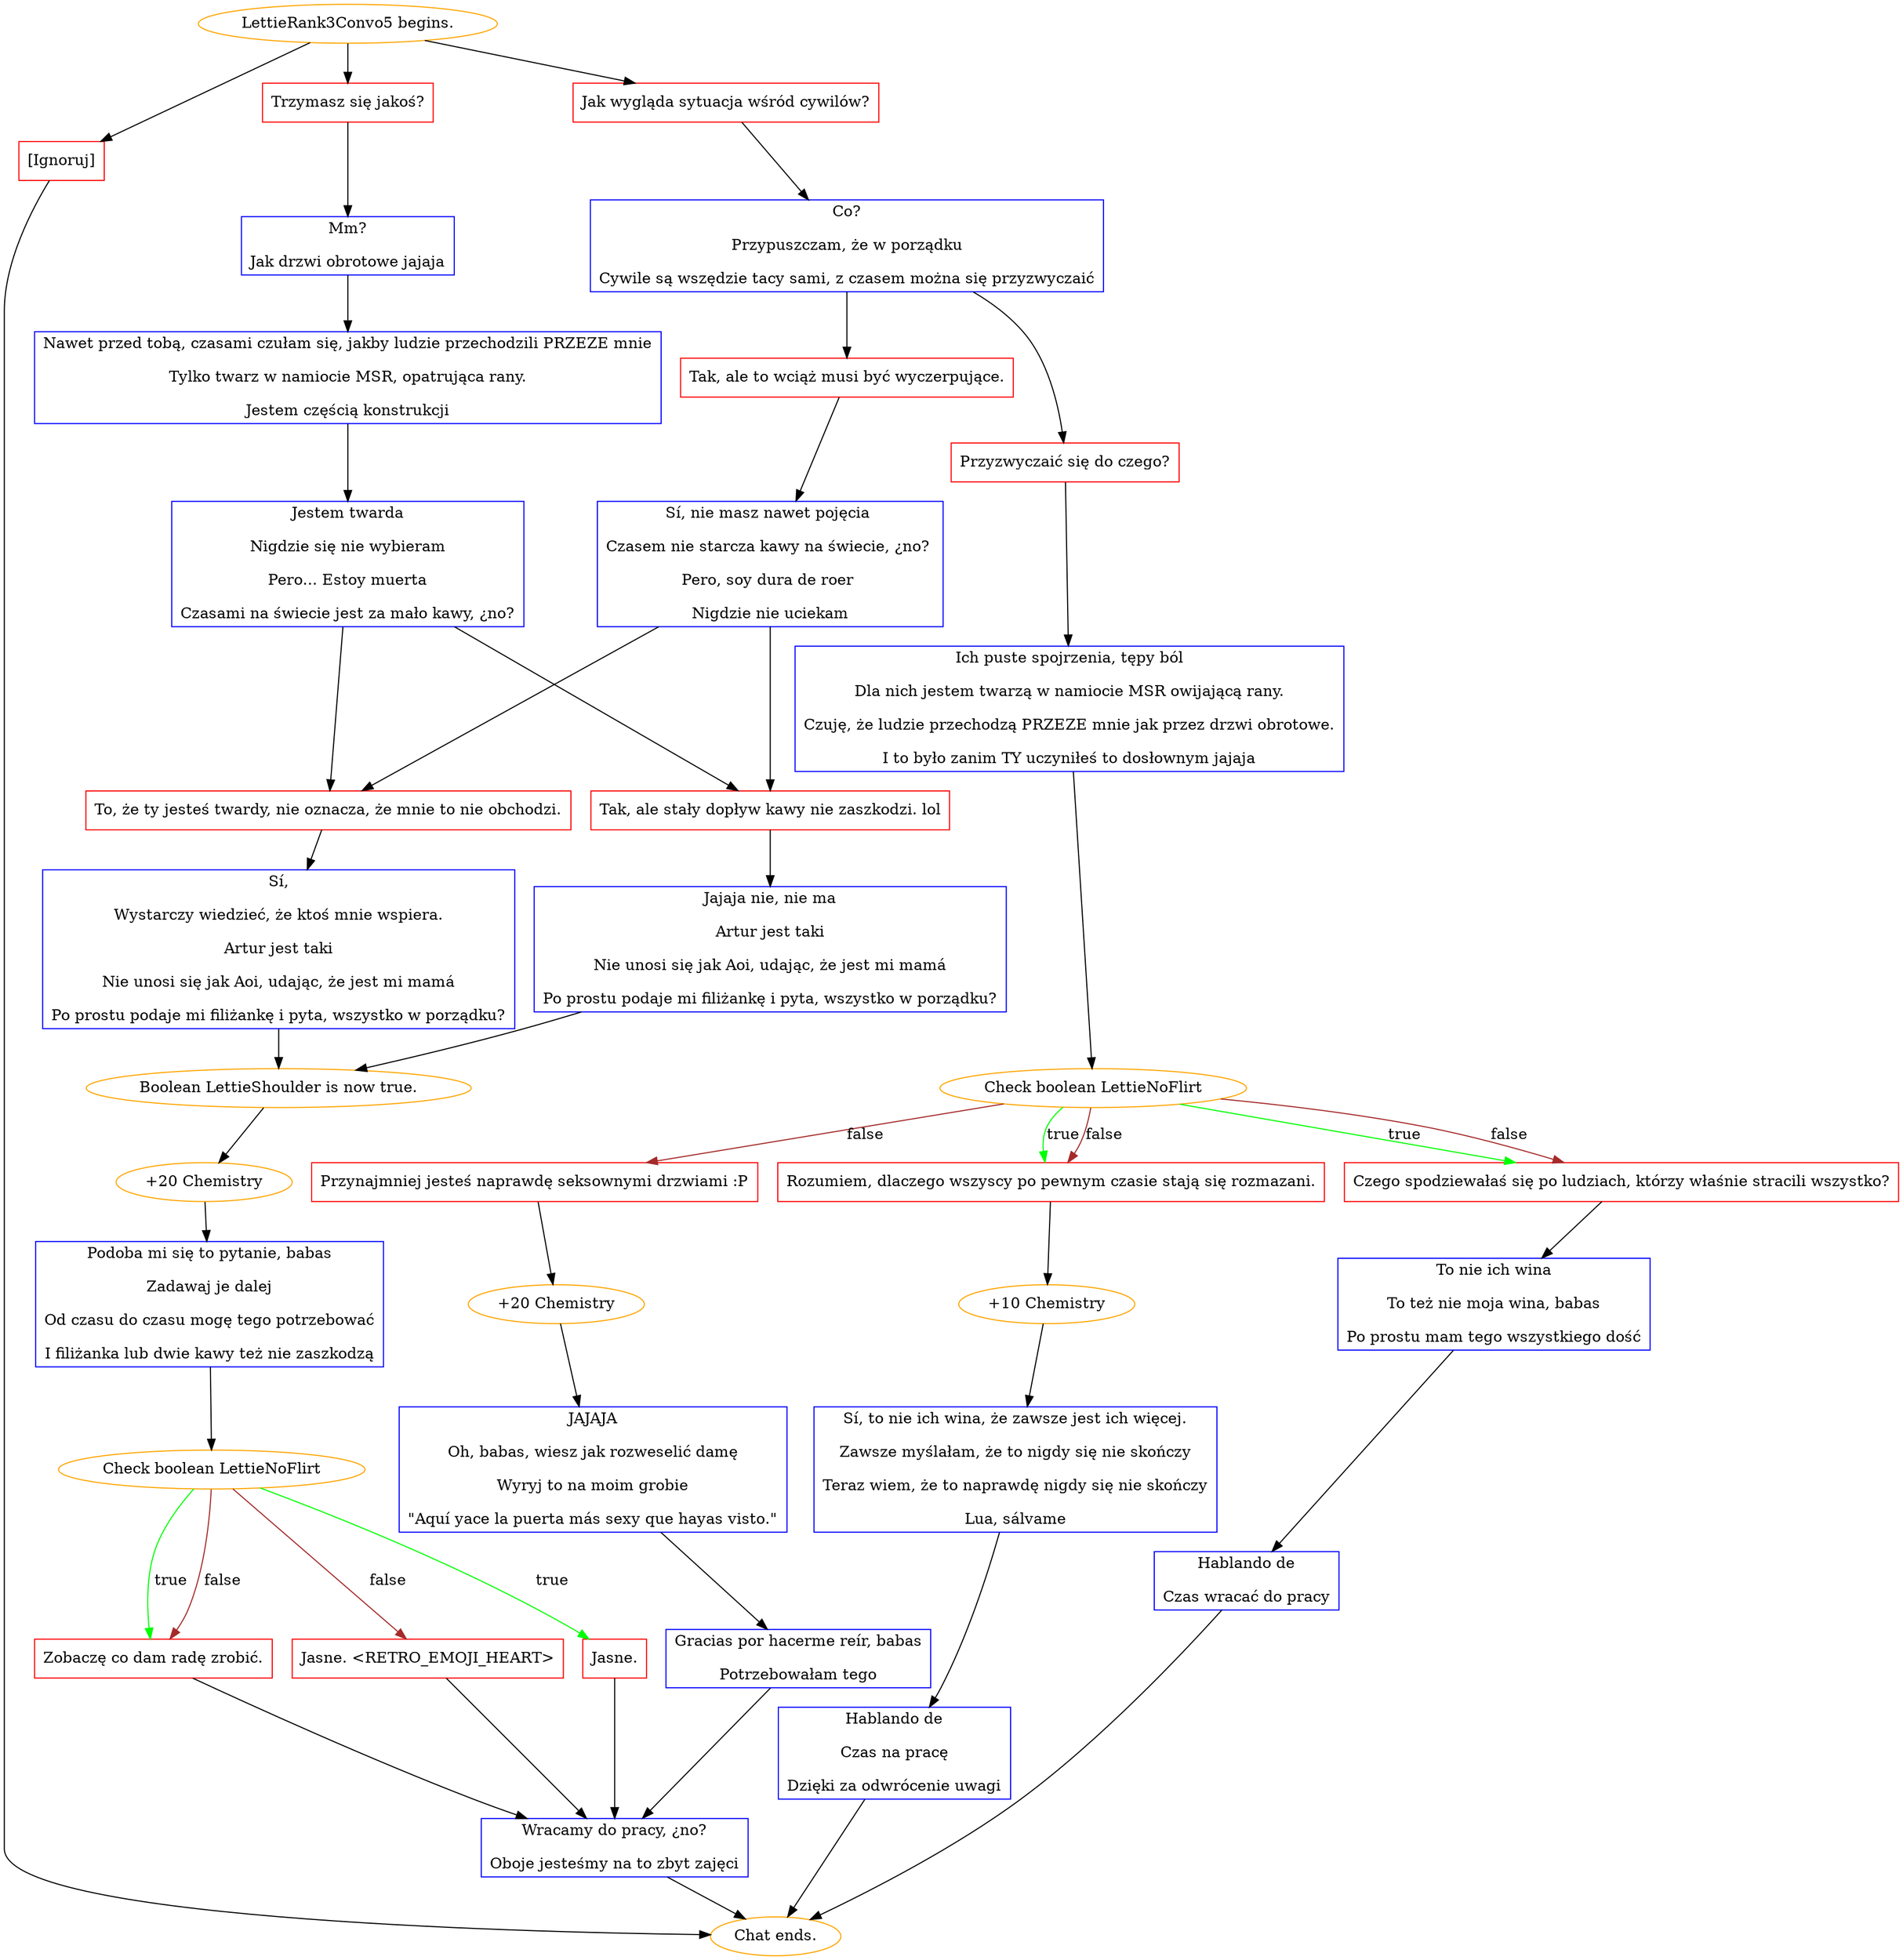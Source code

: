 digraph {
	"LettieRank3Convo5 begins." [color=orange];
		"LettieRank3Convo5 begins." -> j4046755604;
		"LettieRank3Convo5 begins." -> j4226826872;
		"LettieRank3Convo5 begins." -> j55864783;
	j4046755604 [label="Trzymasz się jakoś?",shape=box,color=red];
		j4046755604 -> j1201255811;
	j4226826872 [label="Jak wygląda sytuacja wśród cywilów?",shape=box,color=red];
		j4226826872 -> j2373773175;
	j55864783 [label="[Ignoruj]",shape=box,color=red];
		j55864783 -> "Chat ends.";
	j1201255811 [label="Mm?
Jak drzwi obrotowe jajaja",shape=box,color=blue];
		j1201255811 -> j2783424634;
	j2373773175 [label="Co?
Przypuszczam, że w porządku
Cywile są wszędzie tacy sami, z czasem można się przyzwyczaić",shape=box,color=blue];
		j2373773175 -> j3312498149;
		j2373773175 -> j2381663740;
	"Chat ends." [color=orange];
	j2783424634 [label="Nawet przed tobą, czasami czułam się, jakby ludzie przechodzili PRZEZE mnie
Tylko twarz w namiocie MSR, opatrująca rany.
Jestem częścią konstrukcji",shape=box,color=blue];
		j2783424634 -> j1662917987;
	j3312498149 [label="Tak, ale to wciąż musi być wyczerpujące.",shape=box,color=red];
		j3312498149 -> j2122248797;
	j2381663740 [label="Przyzwyczaić się do czego?",shape=box,color=red];
		j2381663740 -> j1602694022;
	j1662917987 [label="Jestem twarda
Nigdzie się nie wybieram
Pero... Estoy muerta
Czasami na świecie jest za mało kawy, ¿no?",shape=box,color=blue];
		j1662917987 -> j2330078826;
		j1662917987 -> j2746750583;
	j2122248797 [label="Sí, nie masz nawet pojęcia 
Czasem nie starcza kawy na świecie, ¿no? 
Pero, soy dura de roer 
Nigdzie nie uciekam",shape=box,color=blue];
		j2122248797 -> j2330078826;
		j2122248797 -> j2746750583;
	j1602694022 [label="Ich puste spojrzenia, tępy ból
Dla nich jestem twarzą w namiocie MSR owijającą rany.
Czuję, że ludzie przechodzą PRZEZE mnie jak przez drzwi obrotowe.
I to było zanim TY uczyniłeś to dosłownym jajaja",shape=box,color=blue];
		j1602694022 -> j3843131114;
	j2330078826 [label="To, że ty jesteś twardy, nie oznacza, że mnie to nie obchodzi.",shape=box,color=red];
		j2330078826 -> j978799555;
	j2746750583 [label="Tak, ale stały dopływ kawy nie zaszkodzi. lol",shape=box,color=red];
		j2746750583 -> j369992005;
	j3843131114 [label="Check boolean LettieNoFlirt",color=orange];
		j3843131114 -> j1986961050 [label=true,color=green];
		j3843131114 -> j2182656708 [label=true,color=green];
		j3843131114 -> j1986961050 [label=false,color=brown];
		j3843131114 -> j2182656708 [label=false,color=brown];
		j3843131114 -> j662281623 [label=false,color=brown];
	j978799555 [label="Sí,
Wystarczy wiedzieć, że ktoś mnie wspiera.
Artur jest taki
Nie unosi się jak Aoi, udając, że jest mi mamá
Po prostu podaje mi filiżankę i pyta, wszystko w porządku?",shape=box,color=blue];
		j978799555 -> j4093268418;
	j369992005 [label="Jajaja nie, nie ma
Artur jest taki
Nie unosi się jak Aoi, udając, że jest mi mamá
Po prostu podaje mi filiżankę i pyta, wszystko w porządku?",shape=box,color=blue];
		j369992005 -> j4093268418;
	j1986961050 [label="Czego spodziewałaś się po ludziach, którzy właśnie stracili wszystko?",shape=box,color=red];
		j1986961050 -> j3271840462;
	j2182656708 [label="Rozumiem, dlaczego wszyscy po pewnym czasie stają się rozmazani.",shape=box,color=red];
		j2182656708 -> j3143700454;
	j662281623 [label="Przynajmniej jesteś naprawdę seksownymi drzwiami :P",shape=box,color=red];
		j662281623 -> j3197353402;
	j4093268418 [label="Boolean LettieShoulder is now true.",color=orange];
		j4093268418 -> j582201904;
	j3271840462 [label="To nie ich wina
To też nie moja wina, babas
Po prostu mam tego wszystkiego dość",shape=box,color=blue];
		j3271840462 -> j4248732948;
	j3143700454 [label="+10 Chemistry",color=orange];
		j3143700454 -> j1566984312;
	j3197353402 [label="+20 Chemistry",color=orange];
		j3197353402 -> j4114903897;
	j582201904 [label="+20 Chemistry",color=orange];
		j582201904 -> j3302305288;
	j4248732948 [label="Hablando de
Czas wracać do pracy",shape=box,color=blue];
		j4248732948 -> "Chat ends.";
	j1566984312 [label="Sí, to nie ich wina, że zawsze jest ich więcej.
Zawsze myślałam, że to nigdy się nie skończy
Teraz wiem, że to naprawdę nigdy się nie skończy
Lua, sálvame",shape=box,color=blue];
		j1566984312 -> j425630902;
	j4114903897 [label="JAJAJA
Oh, babas, wiesz jak rozweselić damę
Wyryj to na moim grobie
\"Aquí yace la puerta más sexy que hayas visto.\"",shape=box,color=blue];
		j4114903897 -> j2063974720;
	j3302305288 [label="Podoba mi się to pytanie, babas
Zadawaj je dalej
Od czasu do czasu mogę tego potrzebować
I filiżanka lub dwie kawy też nie zaszkodzą",shape=box,color=blue];
		j3302305288 -> j3234296588;
	j425630902 [label="Hablando de
Czas na pracę
Dzięki za odwrócenie uwagi",shape=box,color=blue];
		j425630902 -> "Chat ends.";
	j2063974720 [label="Gracias por hacerme reír, babas
Potrzebowałam tego",shape=box,color=blue];
		j2063974720 -> j2151718281;
	j3234296588 [label="Check boolean LettieNoFlirt",color=orange];
		j3234296588 -> j1918972960 [label=true,color=green];
		j3234296588 -> j3765759481 [label=true,color=green];
		j3234296588 -> j718947589 [label=false,color=brown];
		j3234296588 -> j3765759481 [label=false,color=brown];
	j2151718281 [label="Wracamy do pracy, ¿no?
Oboje jesteśmy na to zbyt zajęci",shape=box,color=blue];
		j2151718281 -> "Chat ends.";
	j1918972960 [label="Jasne.",shape=box,color=red];
		j1918972960 -> j2151718281;
	j3765759481 [label="Zobaczę co dam radę zrobić.",shape=box,color=red];
		j3765759481 -> j2151718281;
	j718947589 [label="Jasne. <RETRO_EMOJI_HEART>",shape=box,color=red];
		j718947589 -> j2151718281;
}